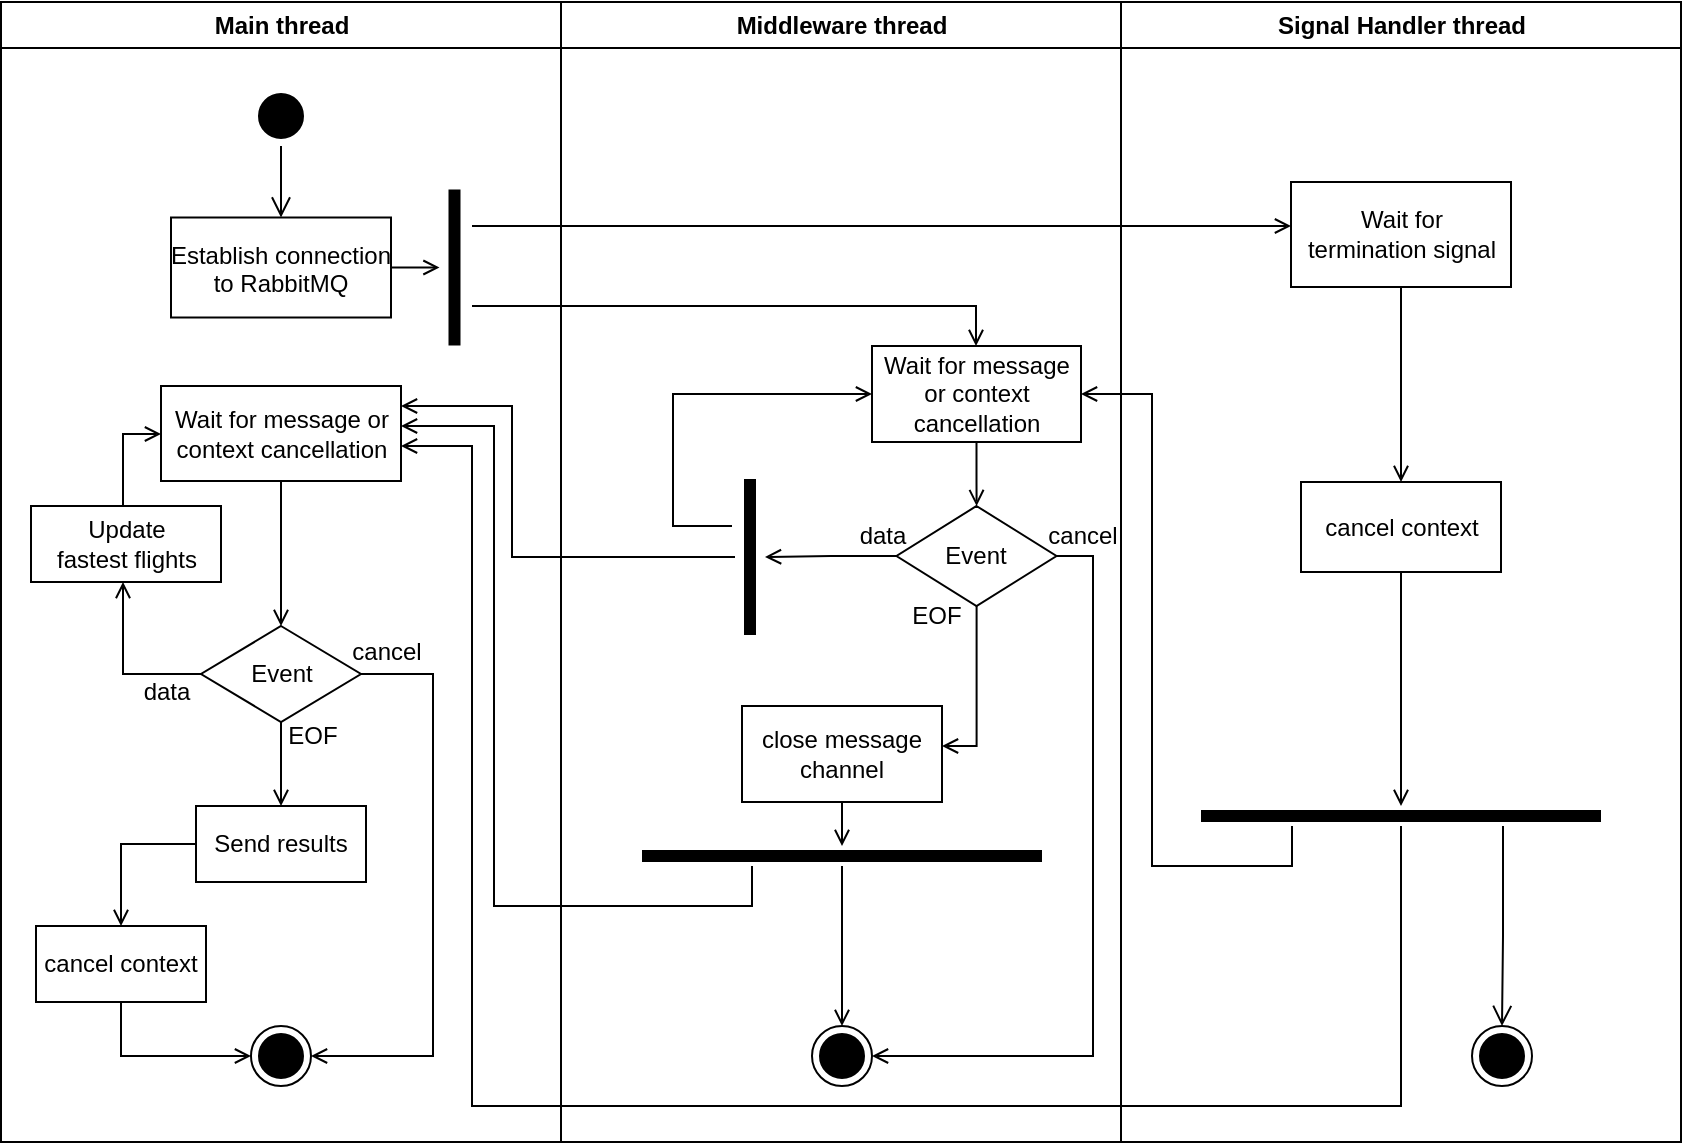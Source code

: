 <mxfile version="22.0.4" type="device" pages="2">
  <diagram name="Page-1" id="e7e014a7-5840-1c2e-5031-d8a46d1fe8dd">
    <mxGraphModel dx="868" dy="478" grid="1" gridSize="10" guides="1" tooltips="1" connect="1" arrows="1" fold="1" page="1" pageScale="1" pageWidth="1169" pageHeight="826" background="none" math="0" shadow="0">
      <root>
        <mxCell id="0" />
        <mxCell id="1" parent="0" />
        <mxCell id="2" value="Main thread" style="swimlane;whiteSpace=wrap" parent="1" vertex="1">
          <mxGeometry x="164.5" y="128" width="280" height="570" as="geometry" />
        </mxCell>
        <mxCell id="5" value="" style="ellipse;shape=startState;fillColor=#000000;strokeColor=#000000;" parent="2" vertex="1">
          <mxGeometry x="125" y="42" width="30" height="30" as="geometry" />
        </mxCell>
        <mxCell id="6" value="" style="edgeStyle=elbowEdgeStyle;elbow=horizontal;verticalAlign=bottom;endArrow=open;endSize=8;strokeColor=#000000;endFill=1;rounded=0" parent="2" source="5" target="7" edge="1">
          <mxGeometry x="100" y="40" as="geometry">
            <mxPoint x="115" y="110" as="targetPoint" />
          </mxGeometry>
        </mxCell>
        <mxCell id="7" value="Establish connection&#xa;to RabbitMQ" style="strokeColor=#000000;" parent="2" vertex="1">
          <mxGeometry x="85" y="107.75" width="110" height="50" as="geometry" />
        </mxCell>
        <mxCell id="9" value="" style="endArrow=open;strokeColor=#000000;endFill=1;rounded=0" parent="2" source="7" target="o3OENYJQWLkYWnhnGJ2E-41" edge="1">
          <mxGeometry relative="1" as="geometry">
            <mxPoint x="140" y="220" as="targetPoint" />
          </mxGeometry>
        </mxCell>
        <mxCell id="o3OENYJQWLkYWnhnGJ2E-41" value="" style="shape=line;strokeWidth=6;strokeColor=#000000;rotation=-90;" vertex="1" parent="2">
          <mxGeometry x="187.75" y="125.25" width="78" height="15" as="geometry" />
        </mxCell>
        <mxCell id="o3OENYJQWLkYWnhnGJ2E-64" style="edgeStyle=orthogonalEdgeStyle;rounded=0;orthogonalLoop=1;jettySize=auto;html=1;endArrow=open;endFill=0;" edge="1" parent="2" source="o3OENYJQWLkYWnhnGJ2E-50" target="o3OENYJQWLkYWnhnGJ2E-65">
          <mxGeometry relative="1" as="geometry">
            <mxPoint x="140" y="372" as="targetPoint" />
          </mxGeometry>
        </mxCell>
        <mxCell id="o3OENYJQWLkYWnhnGJ2E-50" value="&lt;div&gt;Wait for message or context cancellation&lt;br&gt;&lt;/div&gt;" style="rounded=0;whiteSpace=wrap;html=1;" vertex="1" parent="2">
          <mxGeometry x="80" y="192" width="120" height="47.5" as="geometry" />
        </mxCell>
        <mxCell id="o3OENYJQWLkYWnhnGJ2E-86" style="edgeStyle=orthogonalEdgeStyle;rounded=0;orthogonalLoop=1;jettySize=auto;html=1;endArrow=open;endFill=0;" edge="1" parent="2" source="o3OENYJQWLkYWnhnGJ2E-65" target="o3OENYJQWLkYWnhnGJ2E-79">
          <mxGeometry relative="1" as="geometry">
            <mxPoint x="225.5" y="522" as="targetPoint" />
            <Array as="points">
              <mxPoint x="216" y="336" />
              <mxPoint x="216" y="527" />
            </Array>
          </mxGeometry>
        </mxCell>
        <mxCell id="o3OENYJQWLkYWnhnGJ2E-65" value="Event" style="rhombus;whiteSpace=wrap;html=1;" vertex="1" parent="2">
          <mxGeometry x="100" y="312" width="80" height="48" as="geometry" />
        </mxCell>
        <mxCell id="o3OENYJQWLkYWnhnGJ2E-69" value="Send results" style="html=1;whiteSpace=wrap;" vertex="1" parent="2">
          <mxGeometry x="97.5" y="402" width="85" height="38" as="geometry" />
        </mxCell>
        <mxCell id="o3OENYJQWLkYWnhnGJ2E-68" style="edgeStyle=orthogonalEdgeStyle;rounded=0;orthogonalLoop=1;jettySize=auto;html=1;endArrow=open;endFill=0;" edge="1" parent="2" source="o3OENYJQWLkYWnhnGJ2E-65" target="o3OENYJQWLkYWnhnGJ2E-69">
          <mxGeometry relative="1" as="geometry">
            <mxPoint x="175.5" y="442" as="targetPoint" />
          </mxGeometry>
        </mxCell>
        <mxCell id="o3OENYJQWLkYWnhnGJ2E-74" value="EOF" style="text;html=1;align=center;verticalAlign=middle;resizable=0;points=[];autosize=1;strokeColor=none;fillColor=none;" vertex="1" parent="2">
          <mxGeometry x="135.5" y="352" width="40" height="30" as="geometry" />
        </mxCell>
        <mxCell id="o3OENYJQWLkYWnhnGJ2E-77" style="edgeStyle=orthogonalEdgeStyle;rounded=0;orthogonalLoop=1;jettySize=auto;html=1;endArrow=open;endFill=0;" edge="1" parent="2" source="o3OENYJQWLkYWnhnGJ2E-76" target="o3OENYJQWLkYWnhnGJ2E-50">
          <mxGeometry relative="1" as="geometry">
            <Array as="points">
              <mxPoint x="61" y="216" />
            </Array>
          </mxGeometry>
        </mxCell>
        <mxCell id="o3OENYJQWLkYWnhnGJ2E-76" value="&lt;div&gt;Update&lt;/div&gt;&lt;div&gt;fastest flights&lt;/div&gt;" style="html=1;whiteSpace=wrap;" vertex="1" parent="2">
          <mxGeometry x="15" y="252" width="95" height="38" as="geometry" />
        </mxCell>
        <mxCell id="o3OENYJQWLkYWnhnGJ2E-71" style="edgeStyle=orthogonalEdgeStyle;rounded=0;orthogonalLoop=1;jettySize=auto;html=1;endArrow=open;endFill=0;" edge="1" parent="2" source="o3OENYJQWLkYWnhnGJ2E-65" target="o3OENYJQWLkYWnhnGJ2E-76">
          <mxGeometry relative="1" as="geometry">
            <Array as="points">
              <mxPoint x="61" y="336" />
            </Array>
          </mxGeometry>
        </mxCell>
        <mxCell id="o3OENYJQWLkYWnhnGJ2E-79" value="" style="ellipse;html=1;shape=endState;fillColor=#000000;strokeColor=#000000;" vertex="1" parent="2">
          <mxGeometry x="125" y="512" width="30" height="30" as="geometry" />
        </mxCell>
        <mxCell id="o3OENYJQWLkYWnhnGJ2E-78" style="edgeStyle=orthogonalEdgeStyle;rounded=0;orthogonalLoop=1;jettySize=auto;html=1;endArrow=open;endFill=0;" edge="1" parent="2" source="o3OENYJQWLkYWnhnGJ2E-98" target="o3OENYJQWLkYWnhnGJ2E-79">
          <mxGeometry relative="1" as="geometry">
            <mxPoint x="140" y="542" as="targetPoint" />
            <Array as="points">
              <mxPoint x="60" y="527" />
            </Array>
          </mxGeometry>
        </mxCell>
        <mxCell id="o3OENYJQWLkYWnhnGJ2E-70" value="data" style="text;html=1;align=center;verticalAlign=middle;resizable=0;points=[];autosize=1;strokeColor=none;fillColor=none;" vertex="1" parent="2">
          <mxGeometry x="62.5" y="330" width="40" height="30" as="geometry" />
        </mxCell>
        <mxCell id="o3OENYJQWLkYWnhnGJ2E-87" value="cancel" style="text;html=1;align=center;verticalAlign=middle;resizable=0;points=[];autosize=1;strokeColor=none;fillColor=none;" vertex="1" parent="2">
          <mxGeometry x="167.5" y="310" width="50" height="30" as="geometry" />
        </mxCell>
        <mxCell id="o3OENYJQWLkYWnhnGJ2E-99" value="" style="edgeStyle=orthogonalEdgeStyle;rounded=0;orthogonalLoop=1;jettySize=auto;html=1;endArrow=open;endFill=0;" edge="1" parent="2" source="o3OENYJQWLkYWnhnGJ2E-69" target="o3OENYJQWLkYWnhnGJ2E-98">
          <mxGeometry relative="1" as="geometry">
            <mxPoint x="304.5" y="640" as="targetPoint" />
            <mxPoint x="304.5" y="558" as="sourcePoint" />
            <Array as="points">
              <mxPoint x="60" y="421" />
            </Array>
          </mxGeometry>
        </mxCell>
        <mxCell id="o3OENYJQWLkYWnhnGJ2E-98" value="cancel context" style="rounded=0;whiteSpace=wrap;html=1;" vertex="1" parent="2">
          <mxGeometry x="17.5" y="462" width="85" height="38" as="geometry" />
        </mxCell>
        <mxCell id="3" value="Middleware thread" style="swimlane;whiteSpace=wrap" parent="1" vertex="1">
          <mxGeometry x="444.5" y="128" width="280" height="570" as="geometry" />
        </mxCell>
        <mxCell id="o3OENYJQWLkYWnhnGJ2E-43" style="edgeStyle=orthogonalEdgeStyle;rounded=0;orthogonalLoop=1;jettySize=auto;html=1;endArrow=open;endFill=0;" edge="1" parent="3" target="o3OENYJQWLkYWnhnGJ2E-44">
          <mxGeometry relative="1" as="geometry">
            <mxPoint x="385.5" y="112" as="targetPoint" />
            <mxPoint x="-44.5" y="112" as="sourcePoint" />
            <Array as="points">
              <mxPoint x="56" y="112" />
              <mxPoint x="56" y="112" />
            </Array>
          </mxGeometry>
        </mxCell>
        <mxCell id="o3OENYJQWLkYWnhnGJ2E-48" value="Wait for message or context cancellation" style="rounded=0;whiteSpace=wrap;html=1;" vertex="1" parent="3">
          <mxGeometry x="155.5" y="172" width="104.5" height="48" as="geometry" />
        </mxCell>
        <mxCell id="o3OENYJQWLkYWnhnGJ2E-54" value="EOF" style="text;html=1;align=center;verticalAlign=middle;resizable=0;points=[];autosize=1;strokeColor=none;fillColor=none;" vertex="1" parent="3">
          <mxGeometry x="167.75" y="292" width="40" height="30" as="geometry" />
        </mxCell>
        <mxCell id="o3OENYJQWLkYWnhnGJ2E-95" style="edgeStyle=orthogonalEdgeStyle;rounded=0;orthogonalLoop=1;jettySize=auto;html=1;endArrow=open;endFill=0;" edge="1" parent="3" source="o3OENYJQWLkYWnhnGJ2E-55" target="o3OENYJQWLkYWnhnGJ2E-94">
          <mxGeometry relative="1" as="geometry" />
        </mxCell>
        <mxCell id="o3OENYJQWLkYWnhnGJ2E-55" value="close message channel" style="rounded=0;whiteSpace=wrap;html=1;" vertex="1" parent="3">
          <mxGeometry x="90.5" y="352" width="100" height="48" as="geometry" />
        </mxCell>
        <mxCell id="o3OENYJQWLkYWnhnGJ2E-80" style="edgeStyle=orthogonalEdgeStyle;rounded=0;orthogonalLoop=1;jettySize=auto;html=1;endArrow=open;endFill=0;" edge="1" parent="3" source="o3OENYJQWLkYWnhnGJ2E-52" target="o3OENYJQWLkYWnhnGJ2E-97">
          <mxGeometry relative="1" as="geometry">
            <mxPoint x="265.5" y="392" as="targetPoint" />
            <Array as="points">
              <mxPoint x="266" y="277" />
              <mxPoint x="266" y="527" />
            </Array>
          </mxGeometry>
        </mxCell>
        <mxCell id="o3OENYJQWLkYWnhnGJ2E-52" value="Event" style="rhombus;whiteSpace=wrap;html=1;" vertex="1" parent="3">
          <mxGeometry x="167.75" y="252" width="80" height="50" as="geometry" />
        </mxCell>
        <mxCell id="o3OENYJQWLkYWnhnGJ2E-51" style="edgeStyle=orthogonalEdgeStyle;rounded=0;orthogonalLoop=1;jettySize=auto;html=1;endArrow=open;endFill=0;" edge="1" parent="3" source="o3OENYJQWLkYWnhnGJ2E-48" target="o3OENYJQWLkYWnhnGJ2E-52">
          <mxGeometry relative="1" as="geometry">
            <mxPoint x="140" y="292" as="targetPoint" />
          </mxGeometry>
        </mxCell>
        <mxCell id="o3OENYJQWLkYWnhnGJ2E-53" style="edgeStyle=orthogonalEdgeStyle;rounded=0;orthogonalLoop=1;jettySize=auto;html=1;endArrow=open;endFill=0;" edge="1" parent="3" source="o3OENYJQWLkYWnhnGJ2E-52" target="o3OENYJQWLkYWnhnGJ2E-55">
          <mxGeometry relative="1" as="geometry">
            <mxPoint x="140" y="382" as="targetPoint" />
            <Array as="points">
              <mxPoint x="208" y="372" />
            </Array>
          </mxGeometry>
        </mxCell>
        <mxCell id="o3OENYJQWLkYWnhnGJ2E-58" value="data" style="text;html=1;align=center;verticalAlign=middle;resizable=0;points=[];autosize=1;strokeColor=none;fillColor=none;" vertex="1" parent="3">
          <mxGeometry x="140.5" y="252" width="40" height="30" as="geometry" />
        </mxCell>
        <mxCell id="o3OENYJQWLkYWnhnGJ2E-61" style="edgeStyle=orthogonalEdgeStyle;rounded=0;orthogonalLoop=1;jettySize=auto;html=1;endArrow=open;endFill=0;" edge="1" parent="3" target="o3OENYJQWLkYWnhnGJ2E-48">
          <mxGeometry relative="1" as="geometry">
            <mxPoint x="85.5" y="262" as="sourcePoint" />
            <Array as="points">
              <mxPoint x="56" y="262" />
              <mxPoint x="56" y="196" />
            </Array>
          </mxGeometry>
        </mxCell>
        <mxCell id="o3OENYJQWLkYWnhnGJ2E-59" value="" style="shape=line;strokeWidth=6;strokeColor=#000000;rotation=90;" vertex="1" parent="3">
          <mxGeometry x="55.5" y="270" width="78" height="15" as="geometry" />
        </mxCell>
        <mxCell id="o3OENYJQWLkYWnhnGJ2E-57" style="edgeStyle=orthogonalEdgeStyle;rounded=0;orthogonalLoop=1;jettySize=auto;html=1;endArrow=open;endFill=0;" edge="1" parent="3" source="o3OENYJQWLkYWnhnGJ2E-52" target="o3OENYJQWLkYWnhnGJ2E-59">
          <mxGeometry relative="1" as="geometry">
            <mxPoint x="115.5" y="277" as="targetPoint" />
          </mxGeometry>
        </mxCell>
        <mxCell id="o3OENYJQWLkYWnhnGJ2E-83" value="cancel" style="text;html=1;align=center;verticalAlign=middle;resizable=0;points=[];autosize=1;strokeColor=none;fillColor=none;" vertex="1" parent="3">
          <mxGeometry x="235.5" y="252" width="50" height="30" as="geometry" />
        </mxCell>
        <mxCell id="o3OENYJQWLkYWnhnGJ2E-96" style="edgeStyle=orthogonalEdgeStyle;rounded=0;orthogonalLoop=1;jettySize=auto;html=1;endArrow=open;endFill=0;" edge="1" parent="3" source="o3OENYJQWLkYWnhnGJ2E-94" target="o3OENYJQWLkYWnhnGJ2E-97">
          <mxGeometry relative="1" as="geometry">
            <mxPoint x="140.5" y="512" as="targetPoint" />
          </mxGeometry>
        </mxCell>
        <mxCell id="o3OENYJQWLkYWnhnGJ2E-94" value="" style="shape=line;html=1;strokeWidth=6;strokeColor=#000000;" vertex="1" parent="3">
          <mxGeometry x="40.5" y="422" width="200" height="10" as="geometry" />
        </mxCell>
        <mxCell id="o3OENYJQWLkYWnhnGJ2E-97" value="" style="ellipse;html=1;shape=endState;fillColor=#000000;strokeColor=#000000;" vertex="1" parent="3">
          <mxGeometry x="125.5" y="512" width="30" height="30" as="geometry" />
        </mxCell>
        <mxCell id="4" value="Signal Handler thread" style="swimlane;whiteSpace=wrap" parent="1" vertex="1">
          <mxGeometry x="724.5" y="128" width="280" height="570" as="geometry" />
        </mxCell>
        <mxCell id="o3OENYJQWLkYWnhnGJ2E-46" style="edgeStyle=orthogonalEdgeStyle;rounded=0;orthogonalLoop=1;jettySize=auto;html=1;endArrow=open;endFill=0;" edge="1" parent="4" source="o3OENYJQWLkYWnhnGJ2E-44" target="o3OENYJQWLkYWnhnGJ2E-45">
          <mxGeometry relative="1" as="geometry" />
        </mxCell>
        <mxCell id="o3OENYJQWLkYWnhnGJ2E-44" value="&lt;div&gt;Wait for&lt;/div&gt;&lt;div&gt;termination signal&lt;/div&gt;" style="rounded=0;whiteSpace=wrap;html=1;" vertex="1" parent="4">
          <mxGeometry x="85" y="90" width="110" height="52.5" as="geometry" />
        </mxCell>
        <mxCell id="o3OENYJQWLkYWnhnGJ2E-45" value="cancel context" style="rounded=0;whiteSpace=wrap;html=1;" vertex="1" parent="4">
          <mxGeometry x="90" y="240" width="100" height="45" as="geometry" />
        </mxCell>
        <mxCell id="o3OENYJQWLkYWnhnGJ2E-67" value="" style="ellipse;html=1;shape=endState;fillColor=#000000;strokeColor=#000000;" vertex="1" parent="4">
          <mxGeometry x="175.5" y="512" width="30" height="30" as="geometry" />
        </mxCell>
        <mxCell id="o3OENYJQWLkYWnhnGJ2E-66" style="edgeStyle=orthogonalEdgeStyle;rounded=0;orthogonalLoop=1;jettySize=auto;html=1;endArrow=open;endFill=0;" edge="1" parent="4" source="o3OENYJQWLkYWnhnGJ2E-45" target="o3OENYJQWLkYWnhnGJ2E-90">
          <mxGeometry relative="1" as="geometry">
            <mxPoint x="140.5" y="402" as="targetPoint" />
          </mxGeometry>
        </mxCell>
        <mxCell id="o3OENYJQWLkYWnhnGJ2E-90" value="" style="shape=line;html=1;strokeWidth=6;strokeColor=#000000;" vertex="1" parent="4">
          <mxGeometry x="40" y="402" width="200" height="10" as="geometry" />
        </mxCell>
        <mxCell id="o3OENYJQWLkYWnhnGJ2E-91" value="" style="edgeStyle=orthogonalEdgeStyle;html=1;verticalAlign=bottom;endArrow=open;endSize=8;strokeColor=#000000;rounded=0;" edge="1" source="o3OENYJQWLkYWnhnGJ2E-90" parent="4" target="o3OENYJQWLkYWnhnGJ2E-67">
          <mxGeometry relative="1" as="geometry">
            <mxPoint x="135.5" y="482" as="targetPoint" />
            <Array as="points">
              <mxPoint x="191" y="467" />
            </Array>
          </mxGeometry>
        </mxCell>
        <mxCell id="o3OENYJQWLkYWnhnGJ2E-47" style="edgeStyle=orthogonalEdgeStyle;rounded=0;orthogonalLoop=1;jettySize=auto;html=1;endArrow=open;endFill=0;" edge="1" parent="1" target="o3OENYJQWLkYWnhnGJ2E-48">
          <mxGeometry relative="1" as="geometry">
            <mxPoint x="580" y="263" as="targetPoint" />
            <mxPoint x="400" y="280" as="sourcePoint" />
            <Array as="points">
              <mxPoint x="652" y="280" />
            </Array>
          </mxGeometry>
        </mxCell>
        <mxCell id="o3OENYJQWLkYWnhnGJ2E-60" style="edgeStyle=orthogonalEdgeStyle;rounded=0;orthogonalLoop=1;jettySize=auto;html=1;endArrow=open;endFill=0;" edge="1" parent="1" source="o3OENYJQWLkYWnhnGJ2E-59" target="o3OENYJQWLkYWnhnGJ2E-50">
          <mxGeometry relative="1" as="geometry">
            <Array as="points">
              <mxPoint x="420" y="406" />
              <mxPoint x="420" y="330" />
            </Array>
          </mxGeometry>
        </mxCell>
        <mxCell id="o3OENYJQWLkYWnhnGJ2E-92" style="edgeStyle=orthogonalEdgeStyle;rounded=0;orthogonalLoop=1;jettySize=auto;html=1;endArrow=open;endFill=0;" edge="1" parent="1" source="o3OENYJQWLkYWnhnGJ2E-90" target="o3OENYJQWLkYWnhnGJ2E-48">
          <mxGeometry relative="1" as="geometry">
            <Array as="points">
              <mxPoint x="810" y="560" />
              <mxPoint x="740" y="560" />
              <mxPoint x="740" y="324" />
            </Array>
          </mxGeometry>
        </mxCell>
        <mxCell id="o3OENYJQWLkYWnhnGJ2E-93" style="edgeStyle=orthogonalEdgeStyle;rounded=0;orthogonalLoop=1;jettySize=auto;html=1;endArrow=open;endFill=0;" edge="1" parent="1" source="o3OENYJQWLkYWnhnGJ2E-90" target="o3OENYJQWLkYWnhnGJ2E-50">
          <mxGeometry relative="1" as="geometry">
            <Array as="points">
              <mxPoint x="865" y="680" />
              <mxPoint x="400" y="680" />
              <mxPoint x="400" y="350" />
            </Array>
          </mxGeometry>
        </mxCell>
        <mxCell id="o3OENYJQWLkYWnhnGJ2E-62" style="edgeStyle=orthogonalEdgeStyle;rounded=0;orthogonalLoop=1;jettySize=auto;html=1;endArrow=open;endFill=0;" edge="1" parent="1" source="o3OENYJQWLkYWnhnGJ2E-94" target="o3OENYJQWLkYWnhnGJ2E-50">
          <mxGeometry relative="1" as="geometry">
            <mxPoint x="540" y="580" as="sourcePoint" />
            <mxPoint x="370" y="340" as="targetPoint" />
            <Array as="points">
              <mxPoint x="540" y="580" />
              <mxPoint x="411" y="580" />
              <mxPoint x="411" y="340" />
            </Array>
          </mxGeometry>
        </mxCell>
      </root>
    </mxGraphModel>
  </diagram>
  <diagram name="Page-2" id="qFwwdiEsjPc4uxTmNuuE">
    <mxGraphModel dx="868" dy="478" grid="1" gridSize="10" guides="1" tooltips="1" connect="1" arrows="1" fold="1" page="1" pageScale="1" pageWidth="1169" pageHeight="826" background="none" math="0" shadow="0">
      <root>
        <mxCell id="rD0g0whmPOXixIf8Vzcq-0" />
        <mxCell id="rD0g0whmPOXixIf8Vzcq-1" parent="rD0g0whmPOXixIf8Vzcq-0" />
        <mxCell id="rD0g0whmPOXixIf8Vzcq-2" value="Main thread" style="swimlane;whiteSpace=wrap" vertex="1" parent="rD0g0whmPOXixIf8Vzcq-1">
          <mxGeometry x="164.5" y="128" width="280" height="570" as="geometry" />
        </mxCell>
        <mxCell id="rD0g0whmPOXixIf8Vzcq-3" value="" style="ellipse;shape=startState;fillColor=#000000;strokeColor=#000000;" vertex="1" parent="rD0g0whmPOXixIf8Vzcq-2">
          <mxGeometry x="125" y="42" width="30" height="30" as="geometry" />
        </mxCell>
        <mxCell id="rD0g0whmPOXixIf8Vzcq-4" value="" style="edgeStyle=elbowEdgeStyle;elbow=horizontal;verticalAlign=bottom;endArrow=open;endSize=8;strokeColor=#000000;endFill=1;rounded=0" edge="1" parent="rD0g0whmPOXixIf8Vzcq-2" source="rD0g0whmPOXixIf8Vzcq-3" target="rD0g0whmPOXixIf8Vzcq-5">
          <mxGeometry x="100" y="40" as="geometry">
            <mxPoint x="115" y="110" as="targetPoint" />
          </mxGeometry>
        </mxCell>
        <mxCell id="rD0g0whmPOXixIf8Vzcq-5" value="Establish connection&#xa;to RabbitMQ" style="strokeColor=#000000;" vertex="1" parent="rD0g0whmPOXixIf8Vzcq-2">
          <mxGeometry x="85" y="107.75" width="110" height="50" as="geometry" />
        </mxCell>
        <mxCell id="rD0g0whmPOXixIf8Vzcq-6" value="" style="endArrow=open;strokeColor=#000000;endFill=1;rounded=0" edge="1" parent="rD0g0whmPOXixIf8Vzcq-2" source="rD0g0whmPOXixIf8Vzcq-5" target="rD0g0whmPOXixIf8Vzcq-7">
          <mxGeometry relative="1" as="geometry">
            <mxPoint x="140" y="220" as="targetPoint" />
          </mxGeometry>
        </mxCell>
        <mxCell id="rD0g0whmPOXixIf8Vzcq-7" value="" style="shape=line;strokeWidth=6;strokeColor=#000000;rotation=-90;" vertex="1" parent="rD0g0whmPOXixIf8Vzcq-2">
          <mxGeometry x="187.75" y="125.25" width="78" height="15" as="geometry" />
        </mxCell>
        <mxCell id="rD0g0whmPOXixIf8Vzcq-8" style="edgeStyle=orthogonalEdgeStyle;rounded=0;orthogonalLoop=1;jettySize=auto;html=1;endArrow=open;endFill=0;" edge="1" parent="rD0g0whmPOXixIf8Vzcq-2" source="rD0g0whmPOXixIf8Vzcq-9" target="rD0g0whmPOXixIf8Vzcq-11">
          <mxGeometry relative="1" as="geometry">
            <mxPoint x="140" y="372" as="targetPoint" />
            <Array as="points">
              <mxPoint x="153" y="262" />
              <mxPoint x="153" y="262" />
            </Array>
          </mxGeometry>
        </mxCell>
        <mxCell id="rD0g0whmPOXixIf8Vzcq-9" value="&lt;div&gt;Wait for message or context cancellation&lt;br&gt;&lt;/div&gt;" style="rounded=0;whiteSpace=wrap;html=1;" vertex="1" parent="rD0g0whmPOXixIf8Vzcq-2">
          <mxGeometry x="92.5" y="192" width="120" height="47.5" as="geometry" />
        </mxCell>
        <mxCell id="rD0g0whmPOXixIf8Vzcq-10" style="edgeStyle=orthogonalEdgeStyle;rounded=0;orthogonalLoop=1;jettySize=auto;html=1;endArrow=open;endFill=0;" edge="1" parent="rD0g0whmPOXixIf8Vzcq-2" source="rD0g0whmPOXixIf8Vzcq-11" target="rD0g0whmPOXixIf8Vzcq-18">
          <mxGeometry relative="1" as="geometry">
            <mxPoint x="225.5" y="522" as="targetPoint" />
            <Array as="points">
              <mxPoint x="216" y="309" />
              <mxPoint x="216" y="527" />
            </Array>
          </mxGeometry>
        </mxCell>
        <mxCell id="rD0g0whmPOXixIf8Vzcq-11" value="Event" style="rhombus;whiteSpace=wrap;html=1;" vertex="1" parent="rD0g0whmPOXixIf8Vzcq-2">
          <mxGeometry x="112.5" y="285" width="80" height="48" as="geometry" />
        </mxCell>
        <mxCell id="rD0g0whmPOXixIf8Vzcq-12" value="Filter and aggregate data" style="html=1;whiteSpace=wrap;" vertex="1" parent="rD0g0whmPOXixIf8Vzcq-2">
          <mxGeometry x="110" y="362" width="85" height="38" as="geometry" />
        </mxCell>
        <mxCell id="rD0g0whmPOXixIf8Vzcq-13" style="edgeStyle=orthogonalEdgeStyle;rounded=0;orthogonalLoop=1;jettySize=auto;html=1;endArrow=open;endFill=0;" edge="1" parent="rD0g0whmPOXixIf8Vzcq-2" source="rD0g0whmPOXixIf8Vzcq-11" target="rD0g0whmPOXixIf8Vzcq-12">
          <mxGeometry relative="1" as="geometry">
            <mxPoint x="175.5" y="442" as="targetPoint" />
          </mxGeometry>
        </mxCell>
        <mxCell id="rD0g0whmPOXixIf8Vzcq-14" value="EOF" style="text;html=1;align=center;verticalAlign=middle;resizable=0;points=[];autosize=1;strokeColor=none;fillColor=none;" vertex="1" parent="rD0g0whmPOXixIf8Vzcq-2">
          <mxGeometry x="147.75" y="322" width="40" height="30" as="geometry" />
        </mxCell>
        <mxCell id="rD0g0whmPOXixIf8Vzcq-15" style="edgeStyle=orthogonalEdgeStyle;rounded=0;orthogonalLoop=1;jettySize=auto;html=1;endArrow=open;endFill=0;" edge="1" parent="rD0g0whmPOXixIf8Vzcq-2" source="rD0g0whmPOXixIf8Vzcq-16" target="rD0g0whmPOXixIf8Vzcq-9">
          <mxGeometry relative="1" as="geometry">
            <Array as="points">
              <mxPoint x="61" y="216" />
            </Array>
          </mxGeometry>
        </mxCell>
        <mxCell id="rD0g0whmPOXixIf8Vzcq-16" value="&lt;div&gt;Store price&lt;/div&gt;&lt;div&gt;or average&lt;br&gt;&lt;/div&gt;" style="html=1;whiteSpace=wrap;" vertex="1" parent="rD0g0whmPOXixIf8Vzcq-2">
          <mxGeometry x="20" y="252" width="80" height="38" as="geometry" />
        </mxCell>
        <mxCell id="rD0g0whmPOXixIf8Vzcq-17" style="edgeStyle=orthogonalEdgeStyle;rounded=0;orthogonalLoop=1;jettySize=auto;html=1;endArrow=open;endFill=0;" edge="1" parent="rD0g0whmPOXixIf8Vzcq-2" source="rD0g0whmPOXixIf8Vzcq-11" target="rD0g0whmPOXixIf8Vzcq-16">
          <mxGeometry relative="1" as="geometry">
            <Array as="points">
              <mxPoint x="61" y="309" />
            </Array>
          </mxGeometry>
        </mxCell>
        <mxCell id="rD0g0whmPOXixIf8Vzcq-18" value="" style="ellipse;html=1;shape=endState;fillColor=#000000;strokeColor=#000000;" vertex="1" parent="rD0g0whmPOXixIf8Vzcq-2">
          <mxGeometry x="125" y="512" width="30" height="30" as="geometry" />
        </mxCell>
        <mxCell id="rD0g0whmPOXixIf8Vzcq-19" style="edgeStyle=orthogonalEdgeStyle;rounded=0;orthogonalLoop=1;jettySize=auto;html=1;endArrow=open;endFill=0;" edge="1" parent="rD0g0whmPOXixIf8Vzcq-2" source="rD0g0whmPOXixIf8Vzcq-23" target="9uenYr6cb7t__r-6JM-o-0">
          <mxGeometry relative="1" as="geometry">
            <mxPoint x="65.5" y="492" as="targetPoint" />
            <Array as="points">
              <mxPoint x="49" y="442" />
            </Array>
          </mxGeometry>
        </mxCell>
        <mxCell id="rD0g0whmPOXixIf8Vzcq-20" value="data" style="text;html=1;align=center;verticalAlign=middle;resizable=0;points=[];autosize=1;strokeColor=none;fillColor=none;" vertex="1" parent="rD0g0whmPOXixIf8Vzcq-2">
          <mxGeometry x="85" y="303" width="40" height="30" as="geometry" />
        </mxCell>
        <mxCell id="rD0g0whmPOXixIf8Vzcq-21" value="cancel" style="text;html=1;align=center;verticalAlign=middle;resizable=0;points=[];autosize=1;strokeColor=none;fillColor=none;" vertex="1" parent="rD0g0whmPOXixIf8Vzcq-2">
          <mxGeometry x="185" y="285" width="50" height="30" as="geometry" />
        </mxCell>
        <mxCell id="rD0g0whmPOXixIf8Vzcq-22" value="" style="edgeStyle=orthogonalEdgeStyle;rounded=0;orthogonalLoop=1;jettySize=auto;html=1;endArrow=open;endFill=0;" edge="1" parent="rD0g0whmPOXixIf8Vzcq-2" source="rD0g0whmPOXixIf8Vzcq-12" target="rD0g0whmPOXixIf8Vzcq-23">
          <mxGeometry relative="1" as="geometry">
            <mxPoint x="304.5" y="640" as="targetPoint" />
            <mxPoint x="304.5" y="558" as="sourcePoint" />
            <Array as="points">
              <mxPoint x="106" y="382" />
              <mxPoint x="106" y="382" />
            </Array>
          </mxGeometry>
        </mxCell>
        <mxCell id="rD0g0whmPOXixIf8Vzcq-23" value="Send results" style="rounded=0;whiteSpace=wrap;html=1;" vertex="1" parent="rD0g0whmPOXixIf8Vzcq-2">
          <mxGeometry x="12.5" y="362" width="72.5" height="38" as="geometry" />
        </mxCell>
        <mxCell id="9uenYr6cb7t__r-6JM-o-1" style="edgeStyle=orthogonalEdgeStyle;rounded=0;orthogonalLoop=1;jettySize=auto;html=1;endArrow=open;endFill=0;" edge="1" parent="rD0g0whmPOXixIf8Vzcq-2" source="9uenYr6cb7t__r-6JM-o-0" target="rD0g0whmPOXixIf8Vzcq-18">
          <mxGeometry relative="1" as="geometry" />
        </mxCell>
        <mxCell id="9uenYr6cb7t__r-6JM-o-0" value="cancel context" style="html=1;whiteSpace=wrap;" vertex="1" parent="rD0g0whmPOXixIf8Vzcq-2">
          <mxGeometry x="95" y="422" width="90" height="40" as="geometry" />
        </mxCell>
        <mxCell id="rD0g0whmPOXixIf8Vzcq-24" value="Middleware thread" style="swimlane;whiteSpace=wrap" vertex="1" parent="rD0g0whmPOXixIf8Vzcq-1">
          <mxGeometry x="444.5" y="128" width="280" height="570" as="geometry" />
        </mxCell>
        <mxCell id="rD0g0whmPOXixIf8Vzcq-25" style="edgeStyle=orthogonalEdgeStyle;rounded=0;orthogonalLoop=1;jettySize=auto;html=1;endArrow=open;endFill=0;" edge="1" parent="rD0g0whmPOXixIf8Vzcq-24" target="rD0g0whmPOXixIf8Vzcq-44">
          <mxGeometry relative="1" as="geometry">
            <mxPoint x="385.5" y="112" as="targetPoint" />
            <mxPoint x="-44.5" y="112" as="sourcePoint" />
            <Array as="points">
              <mxPoint x="56" y="112" />
              <mxPoint x="56" y="112" />
            </Array>
          </mxGeometry>
        </mxCell>
        <mxCell id="rD0g0whmPOXixIf8Vzcq-26" value="Wait for message or context cancellation" style="rounded=0;whiteSpace=wrap;html=1;" vertex="1" parent="rD0g0whmPOXixIf8Vzcq-24">
          <mxGeometry x="155.5" y="172" width="104.5" height="48" as="geometry" />
        </mxCell>
        <mxCell id="rD0g0whmPOXixIf8Vzcq-27" value="EOF" style="text;html=1;align=center;verticalAlign=middle;resizable=0;points=[];autosize=1;strokeColor=none;fillColor=none;" vertex="1" parent="rD0g0whmPOXixIf8Vzcq-24">
          <mxGeometry x="167.75" y="292" width="40" height="30" as="geometry" />
        </mxCell>
        <mxCell id="rD0g0whmPOXixIf8Vzcq-28" style="edgeStyle=orthogonalEdgeStyle;rounded=0;orthogonalLoop=1;jettySize=auto;html=1;endArrow=open;endFill=0;" edge="1" parent="rD0g0whmPOXixIf8Vzcq-24" source="rD0g0whmPOXixIf8Vzcq-29" target="rD0g0whmPOXixIf8Vzcq-40">
          <mxGeometry relative="1" as="geometry" />
        </mxCell>
        <mxCell id="rD0g0whmPOXixIf8Vzcq-29" value="close message channel" style="rounded=0;whiteSpace=wrap;html=1;" vertex="1" parent="rD0g0whmPOXixIf8Vzcq-24">
          <mxGeometry x="90.5" y="352" width="100" height="48" as="geometry" />
        </mxCell>
        <mxCell id="rD0g0whmPOXixIf8Vzcq-30" style="edgeStyle=orthogonalEdgeStyle;rounded=0;orthogonalLoop=1;jettySize=auto;html=1;endArrow=open;endFill=0;" edge="1" parent="rD0g0whmPOXixIf8Vzcq-24" source="rD0g0whmPOXixIf8Vzcq-31" target="rD0g0whmPOXixIf8Vzcq-41">
          <mxGeometry relative="1" as="geometry">
            <mxPoint x="265.5" y="392" as="targetPoint" />
            <Array as="points">
              <mxPoint x="266" y="277" />
              <mxPoint x="266" y="527" />
            </Array>
          </mxGeometry>
        </mxCell>
        <mxCell id="rD0g0whmPOXixIf8Vzcq-31" value="Event" style="rhombus;whiteSpace=wrap;html=1;" vertex="1" parent="rD0g0whmPOXixIf8Vzcq-24">
          <mxGeometry x="167.75" y="252" width="80" height="50" as="geometry" />
        </mxCell>
        <mxCell id="rD0g0whmPOXixIf8Vzcq-32" style="edgeStyle=orthogonalEdgeStyle;rounded=0;orthogonalLoop=1;jettySize=auto;html=1;endArrow=open;endFill=0;" edge="1" parent="rD0g0whmPOXixIf8Vzcq-24" source="rD0g0whmPOXixIf8Vzcq-26" target="rD0g0whmPOXixIf8Vzcq-31">
          <mxGeometry relative="1" as="geometry">
            <mxPoint x="140" y="292" as="targetPoint" />
          </mxGeometry>
        </mxCell>
        <mxCell id="rD0g0whmPOXixIf8Vzcq-33" style="edgeStyle=orthogonalEdgeStyle;rounded=0;orthogonalLoop=1;jettySize=auto;html=1;endArrow=open;endFill=0;" edge="1" parent="rD0g0whmPOXixIf8Vzcq-24" source="rD0g0whmPOXixIf8Vzcq-31" target="rD0g0whmPOXixIf8Vzcq-29">
          <mxGeometry relative="1" as="geometry">
            <mxPoint x="140" y="382" as="targetPoint" />
            <Array as="points">
              <mxPoint x="208" y="372" />
            </Array>
          </mxGeometry>
        </mxCell>
        <mxCell id="rD0g0whmPOXixIf8Vzcq-34" value="data" style="text;html=1;align=center;verticalAlign=middle;resizable=0;points=[];autosize=1;strokeColor=none;fillColor=none;" vertex="1" parent="rD0g0whmPOXixIf8Vzcq-24">
          <mxGeometry x="140.5" y="252" width="40" height="30" as="geometry" />
        </mxCell>
        <mxCell id="rD0g0whmPOXixIf8Vzcq-35" style="edgeStyle=orthogonalEdgeStyle;rounded=0;orthogonalLoop=1;jettySize=auto;html=1;endArrow=open;endFill=0;" edge="1" parent="rD0g0whmPOXixIf8Vzcq-24" target="rD0g0whmPOXixIf8Vzcq-26">
          <mxGeometry relative="1" as="geometry">
            <mxPoint x="85.5" y="262" as="sourcePoint" />
            <Array as="points">
              <mxPoint x="56" y="262" />
              <mxPoint x="56" y="196" />
            </Array>
          </mxGeometry>
        </mxCell>
        <mxCell id="rD0g0whmPOXixIf8Vzcq-36" value="" style="shape=line;strokeWidth=6;strokeColor=#000000;rotation=90;" vertex="1" parent="rD0g0whmPOXixIf8Vzcq-24">
          <mxGeometry x="55.5" y="270" width="78" height="15" as="geometry" />
        </mxCell>
        <mxCell id="rD0g0whmPOXixIf8Vzcq-37" style="edgeStyle=orthogonalEdgeStyle;rounded=0;orthogonalLoop=1;jettySize=auto;html=1;endArrow=open;endFill=0;" edge="1" parent="rD0g0whmPOXixIf8Vzcq-24" source="rD0g0whmPOXixIf8Vzcq-31" target="rD0g0whmPOXixIf8Vzcq-36">
          <mxGeometry relative="1" as="geometry">
            <mxPoint x="115.5" y="277" as="targetPoint" />
          </mxGeometry>
        </mxCell>
        <mxCell id="rD0g0whmPOXixIf8Vzcq-38" value="cancel" style="text;html=1;align=center;verticalAlign=middle;resizable=0;points=[];autosize=1;strokeColor=none;fillColor=none;" vertex="1" parent="rD0g0whmPOXixIf8Vzcq-24">
          <mxGeometry x="235.5" y="252" width="50" height="30" as="geometry" />
        </mxCell>
        <mxCell id="rD0g0whmPOXixIf8Vzcq-39" style="edgeStyle=orthogonalEdgeStyle;rounded=0;orthogonalLoop=1;jettySize=auto;html=1;endArrow=open;endFill=0;" edge="1" parent="rD0g0whmPOXixIf8Vzcq-24" source="rD0g0whmPOXixIf8Vzcq-40" target="rD0g0whmPOXixIf8Vzcq-41">
          <mxGeometry relative="1" as="geometry">
            <mxPoint x="140.5" y="512" as="targetPoint" />
          </mxGeometry>
        </mxCell>
        <mxCell id="rD0g0whmPOXixIf8Vzcq-40" value="" style="shape=line;html=1;strokeWidth=6;strokeColor=#000000;" vertex="1" parent="rD0g0whmPOXixIf8Vzcq-24">
          <mxGeometry x="40.5" y="422" width="200" height="10" as="geometry" />
        </mxCell>
        <mxCell id="rD0g0whmPOXixIf8Vzcq-41" value="" style="ellipse;html=1;shape=endState;fillColor=#000000;strokeColor=#000000;" vertex="1" parent="rD0g0whmPOXixIf8Vzcq-24">
          <mxGeometry x="125.5" y="512" width="30" height="30" as="geometry" />
        </mxCell>
        <mxCell id="rD0g0whmPOXixIf8Vzcq-42" value="Signal Handler thread" style="swimlane;whiteSpace=wrap" vertex="1" parent="rD0g0whmPOXixIf8Vzcq-1">
          <mxGeometry x="724.5" y="128" width="280" height="570" as="geometry" />
        </mxCell>
        <mxCell id="rD0g0whmPOXixIf8Vzcq-43" style="edgeStyle=orthogonalEdgeStyle;rounded=0;orthogonalLoop=1;jettySize=auto;html=1;endArrow=open;endFill=0;" edge="1" parent="rD0g0whmPOXixIf8Vzcq-42" source="rD0g0whmPOXixIf8Vzcq-44" target="rD0g0whmPOXixIf8Vzcq-45">
          <mxGeometry relative="1" as="geometry" />
        </mxCell>
        <mxCell id="rD0g0whmPOXixIf8Vzcq-44" value="&lt;div&gt;Wait for&lt;/div&gt;&lt;div&gt;termination signal&lt;/div&gt;" style="rounded=0;whiteSpace=wrap;html=1;" vertex="1" parent="rD0g0whmPOXixIf8Vzcq-42">
          <mxGeometry x="85" y="90" width="110" height="52.5" as="geometry" />
        </mxCell>
        <mxCell id="rD0g0whmPOXixIf8Vzcq-45" value="cancel context" style="rounded=0;whiteSpace=wrap;html=1;" vertex="1" parent="rD0g0whmPOXixIf8Vzcq-42">
          <mxGeometry x="90" y="240" width="100" height="45" as="geometry" />
        </mxCell>
        <mxCell id="rD0g0whmPOXixIf8Vzcq-46" value="" style="ellipse;html=1;shape=endState;fillColor=#000000;strokeColor=#000000;" vertex="1" parent="rD0g0whmPOXixIf8Vzcq-42">
          <mxGeometry x="175.5" y="512" width="30" height="30" as="geometry" />
        </mxCell>
        <mxCell id="rD0g0whmPOXixIf8Vzcq-47" style="edgeStyle=orthogonalEdgeStyle;rounded=0;orthogonalLoop=1;jettySize=auto;html=1;endArrow=open;endFill=0;" edge="1" parent="rD0g0whmPOXixIf8Vzcq-42" source="rD0g0whmPOXixIf8Vzcq-45" target="rD0g0whmPOXixIf8Vzcq-48">
          <mxGeometry relative="1" as="geometry">
            <mxPoint x="140.5" y="402" as="targetPoint" />
          </mxGeometry>
        </mxCell>
        <mxCell id="rD0g0whmPOXixIf8Vzcq-48" value="" style="shape=line;html=1;strokeWidth=6;strokeColor=#000000;" vertex="1" parent="rD0g0whmPOXixIf8Vzcq-42">
          <mxGeometry x="40" y="402" width="200" height="10" as="geometry" />
        </mxCell>
        <mxCell id="rD0g0whmPOXixIf8Vzcq-49" value="" style="edgeStyle=orthogonalEdgeStyle;html=1;verticalAlign=bottom;endArrow=open;endSize=8;strokeColor=#000000;rounded=0;" edge="1" parent="rD0g0whmPOXixIf8Vzcq-42" source="rD0g0whmPOXixIf8Vzcq-48" target="rD0g0whmPOXixIf8Vzcq-46">
          <mxGeometry relative="1" as="geometry">
            <mxPoint x="135.5" y="482" as="targetPoint" />
            <Array as="points">
              <mxPoint x="191" y="467" />
            </Array>
          </mxGeometry>
        </mxCell>
        <mxCell id="rD0g0whmPOXixIf8Vzcq-50" style="edgeStyle=orthogonalEdgeStyle;rounded=0;orthogonalLoop=1;jettySize=auto;html=1;endArrow=open;endFill=0;" edge="1" parent="rD0g0whmPOXixIf8Vzcq-1" target="rD0g0whmPOXixIf8Vzcq-26">
          <mxGeometry relative="1" as="geometry">
            <mxPoint x="580" y="263" as="targetPoint" />
            <mxPoint x="400" y="280" as="sourcePoint" />
            <Array as="points">
              <mxPoint x="652" y="280" />
            </Array>
          </mxGeometry>
        </mxCell>
        <mxCell id="rD0g0whmPOXixIf8Vzcq-51" style="edgeStyle=orthogonalEdgeStyle;rounded=0;orthogonalLoop=1;jettySize=auto;html=1;endArrow=open;endFill=0;" edge="1" parent="rD0g0whmPOXixIf8Vzcq-1" source="rD0g0whmPOXixIf8Vzcq-36" target="rD0g0whmPOXixIf8Vzcq-9">
          <mxGeometry relative="1" as="geometry">
            <Array as="points">
              <mxPoint x="420" y="406" />
              <mxPoint x="420" y="330" />
            </Array>
          </mxGeometry>
        </mxCell>
        <mxCell id="rD0g0whmPOXixIf8Vzcq-52" style="edgeStyle=orthogonalEdgeStyle;rounded=0;orthogonalLoop=1;jettySize=auto;html=1;endArrow=open;endFill=0;" edge="1" parent="rD0g0whmPOXixIf8Vzcq-1" source="rD0g0whmPOXixIf8Vzcq-48" target="rD0g0whmPOXixIf8Vzcq-26">
          <mxGeometry relative="1" as="geometry">
            <Array as="points">
              <mxPoint x="810" y="560" />
              <mxPoint x="740" y="560" />
              <mxPoint x="740" y="324" />
            </Array>
          </mxGeometry>
        </mxCell>
        <mxCell id="rD0g0whmPOXixIf8Vzcq-53" style="edgeStyle=orthogonalEdgeStyle;rounded=0;orthogonalLoop=1;jettySize=auto;html=1;endArrow=open;endFill=0;" edge="1" parent="rD0g0whmPOXixIf8Vzcq-1" source="rD0g0whmPOXixIf8Vzcq-48" target="rD0g0whmPOXixIf8Vzcq-9">
          <mxGeometry relative="1" as="geometry">
            <Array as="points">
              <mxPoint x="865" y="680" />
              <mxPoint x="400" y="680" />
              <mxPoint x="400" y="350" />
            </Array>
          </mxGeometry>
        </mxCell>
        <mxCell id="rD0g0whmPOXixIf8Vzcq-54" style="edgeStyle=orthogonalEdgeStyle;rounded=0;orthogonalLoop=1;jettySize=auto;html=1;endArrow=open;endFill=0;" edge="1" parent="rD0g0whmPOXixIf8Vzcq-1" source="rD0g0whmPOXixIf8Vzcq-40" target="rD0g0whmPOXixIf8Vzcq-9">
          <mxGeometry relative="1" as="geometry">
            <mxPoint x="540" y="580" as="sourcePoint" />
            <mxPoint x="370" y="340" as="targetPoint" />
            <Array as="points">
              <mxPoint x="540" y="580" />
              <mxPoint x="411" y="580" />
              <mxPoint x="411" y="340" />
            </Array>
          </mxGeometry>
        </mxCell>
      </root>
    </mxGraphModel>
  </diagram>
</mxfile>
